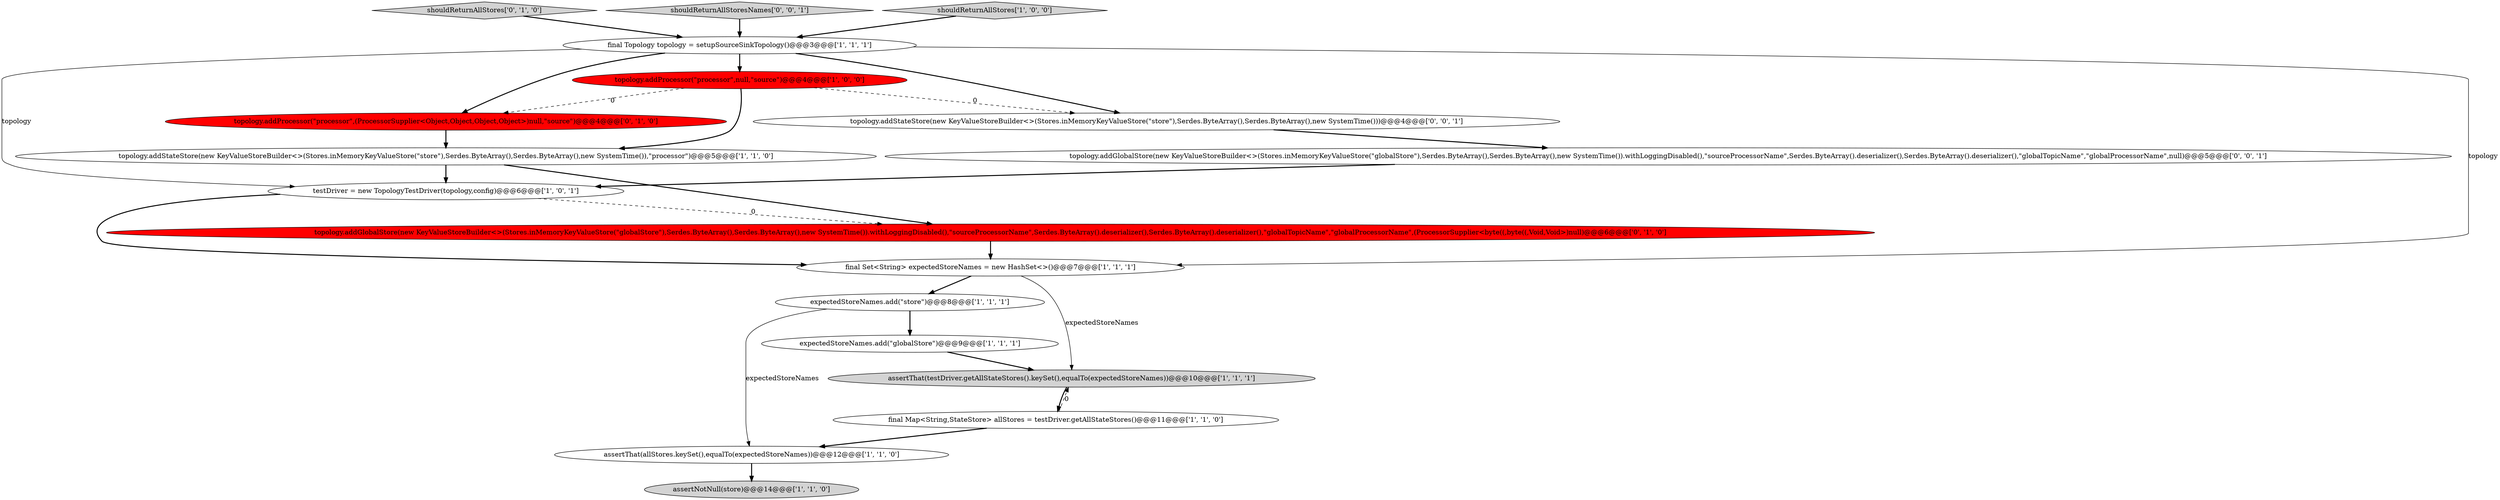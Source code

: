 digraph {
12 [style = filled, label = "shouldReturnAllStores['0', '1', '0']", fillcolor = lightgray, shape = diamond image = "AAA0AAABBB2BBB"];
17 [style = filled, label = "shouldReturnAllStoresNames['0', '0', '1']", fillcolor = lightgray, shape = diamond image = "AAA0AAABBB3BBB"];
0 [style = filled, label = "final Set<String> expectedStoreNames = new HashSet<>()@@@7@@@['1', '1', '1']", fillcolor = white, shape = ellipse image = "AAA0AAABBB1BBB"];
6 [style = filled, label = "topology.addStateStore(new KeyValueStoreBuilder<>(Stores.inMemoryKeyValueStore(\"store\"),Serdes.ByteArray(),Serdes.ByteArray(),new SystemTime()),\"processor\")@@@5@@@['1', '1', '0']", fillcolor = white, shape = ellipse image = "AAA0AAABBB1BBB"];
11 [style = filled, label = "topology.addProcessor(\"processor\",null,\"source\")@@@4@@@['1', '0', '0']", fillcolor = red, shape = ellipse image = "AAA1AAABBB1BBB"];
7 [style = filled, label = "expectedStoreNames.add(\"globalStore\")@@@9@@@['1', '1', '1']", fillcolor = white, shape = ellipse image = "AAA0AAABBB1BBB"];
10 [style = filled, label = "assertNotNull(store)@@@14@@@['1', '1', '0']", fillcolor = lightgray, shape = ellipse image = "AAA0AAABBB1BBB"];
13 [style = filled, label = "topology.addProcessor(\"processor\",(ProcessorSupplier<Object,Object,Object,Object>)null,\"source\")@@@4@@@['0', '1', '0']", fillcolor = red, shape = ellipse image = "AAA1AAABBB2BBB"];
16 [style = filled, label = "topology.addGlobalStore(new KeyValueStoreBuilder<>(Stores.inMemoryKeyValueStore(\"globalStore\"),Serdes.ByteArray(),Serdes.ByteArray(),new SystemTime()).withLoggingDisabled(),\"sourceProcessorName\",Serdes.ByteArray().deserializer(),Serdes.ByteArray().deserializer(),\"globalTopicName\",\"globalProcessorName\",null)@@@5@@@['0', '0', '1']", fillcolor = white, shape = ellipse image = "AAA0AAABBB3BBB"];
14 [style = filled, label = "topology.addGlobalStore(new KeyValueStoreBuilder<>(Stores.inMemoryKeyValueStore(\"globalStore\"),Serdes.ByteArray(),Serdes.ByteArray(),new SystemTime()).withLoggingDisabled(),\"sourceProcessorName\",Serdes.ByteArray().deserializer(),Serdes.ByteArray().deserializer(),\"globalTopicName\",\"globalProcessorName\",(ProcessorSupplier<byte((,byte((,Void,Void>)null)@@@6@@@['0', '1', '0']", fillcolor = red, shape = ellipse image = "AAA1AAABBB2BBB"];
2 [style = filled, label = "assertThat(testDriver.getAllStateStores().keySet(),equalTo(expectedStoreNames))@@@10@@@['1', '1', '1']", fillcolor = lightgray, shape = ellipse image = "AAA0AAABBB1BBB"];
4 [style = filled, label = "testDriver = new TopologyTestDriver(topology,config)@@@6@@@['1', '0', '1']", fillcolor = white, shape = ellipse image = "AAA0AAABBB1BBB"];
8 [style = filled, label = "shouldReturnAllStores['1', '0', '0']", fillcolor = lightgray, shape = diamond image = "AAA0AAABBB1BBB"];
1 [style = filled, label = "expectedStoreNames.add(\"store\")@@@8@@@['1', '1', '1']", fillcolor = white, shape = ellipse image = "AAA0AAABBB1BBB"];
9 [style = filled, label = "final Topology topology = setupSourceSinkTopology()@@@3@@@['1', '1', '1']", fillcolor = white, shape = ellipse image = "AAA0AAABBB1BBB"];
5 [style = filled, label = "assertThat(allStores.keySet(),equalTo(expectedStoreNames))@@@12@@@['1', '1', '0']", fillcolor = white, shape = ellipse image = "AAA0AAABBB1BBB"];
15 [style = filled, label = "topology.addStateStore(new KeyValueStoreBuilder<>(Stores.inMemoryKeyValueStore(\"store\"),Serdes.ByteArray(),Serdes.ByteArray(),new SystemTime()))@@@4@@@['0', '0', '1']", fillcolor = white, shape = ellipse image = "AAA0AAABBB3BBB"];
3 [style = filled, label = "final Map<String,StateStore> allStores = testDriver.getAllStateStores()@@@11@@@['1', '1', '0']", fillcolor = white, shape = ellipse image = "AAA0AAABBB1BBB"];
5->10 [style = bold, label=""];
3->2 [style = dashed, label="0"];
9->11 [style = bold, label=""];
11->15 [style = dashed, label="0"];
17->9 [style = bold, label=""];
11->6 [style = bold, label=""];
2->3 [style = bold, label=""];
12->9 [style = bold, label=""];
15->16 [style = bold, label=""];
9->4 [style = solid, label="topology"];
1->7 [style = bold, label=""];
4->0 [style = bold, label=""];
6->14 [style = bold, label=""];
6->4 [style = bold, label=""];
3->5 [style = bold, label=""];
11->13 [style = dashed, label="0"];
14->0 [style = bold, label=""];
7->2 [style = bold, label=""];
0->1 [style = bold, label=""];
9->15 [style = bold, label=""];
8->9 [style = bold, label=""];
4->14 [style = dashed, label="0"];
9->0 [style = solid, label="topology"];
1->5 [style = solid, label="expectedStoreNames"];
13->6 [style = bold, label=""];
16->4 [style = bold, label=""];
0->2 [style = solid, label="expectedStoreNames"];
9->13 [style = bold, label=""];
}
